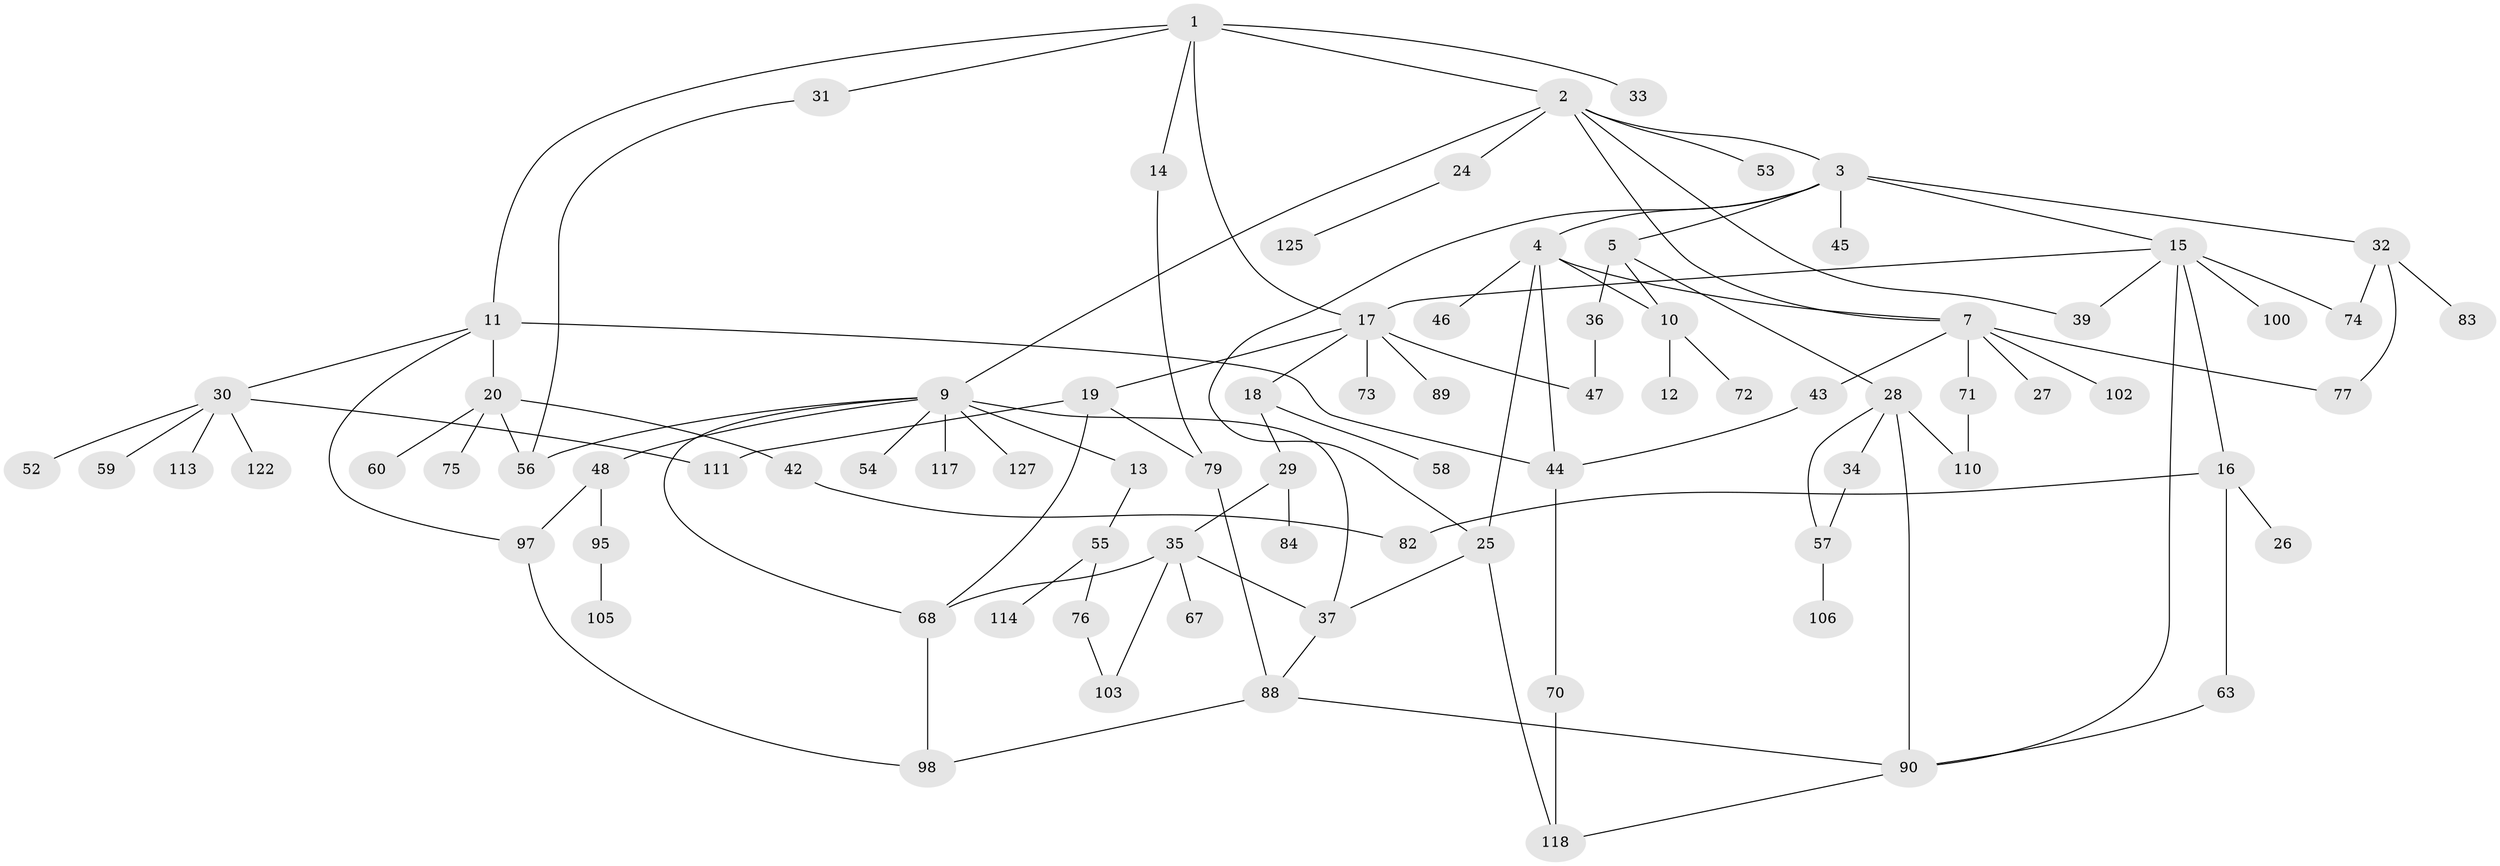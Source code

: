 // original degree distribution, {7: 0.007874015748031496, 6: 0.031496062992125984, 8: 0.023622047244094488, 5: 0.03937007874015748, 3: 0.1732283464566929, 1: 0.31496062992125984, 4: 0.09448818897637795, 2: 0.31496062992125984}
// Generated by graph-tools (version 1.1) at 2025/10/02/27/25 16:10:51]
// undirected, 84 vertices, 114 edges
graph export_dot {
graph [start="1"]
  node [color=gray90,style=filled];
  1 [super="+81"];
  2 [super="+6"];
  3 [super="+8"];
  4 [super="+51"];
  5 [super="+61"];
  7 [super="+109"];
  9 [super="+21"];
  10;
  11 [super="+23"];
  12 [super="+123"];
  13;
  14 [super="+112"];
  15 [super="+41"];
  16 [super="+40"];
  17 [super="+66"];
  18 [super="+49"];
  19 [super="+22"];
  20 [super="+50"];
  24;
  25 [super="+62"];
  26;
  27;
  28 [super="+65"];
  29;
  30 [super="+38"];
  31;
  32 [super="+87"];
  33 [super="+124"];
  34;
  35 [super="+107"];
  36 [super="+116"];
  37 [super="+64"];
  39 [super="+85"];
  42;
  43 [super="+91"];
  44 [super="+94"];
  45;
  46;
  47;
  48 [super="+78"];
  52 [super="+104"];
  53;
  54;
  55;
  56 [super="+126"];
  57 [super="+93"];
  58;
  59;
  60;
  63 [super="+69"];
  67;
  68 [super="+92"];
  70;
  71;
  72;
  73 [super="+80"];
  74;
  75;
  76 [super="+86"];
  77;
  79;
  82 [super="+101"];
  83;
  84;
  88 [super="+120"];
  89 [super="+108"];
  90 [super="+96"];
  95;
  97 [super="+99"];
  98 [super="+115"];
  100;
  102;
  103 [super="+121"];
  105;
  106;
  110 [super="+119"];
  111;
  113;
  114;
  117;
  118;
  122;
  125;
  127;
  1 -- 2;
  1 -- 11;
  1 -- 14;
  1 -- 31;
  1 -- 33;
  1 -- 17;
  2 -- 3;
  2 -- 7;
  2 -- 9;
  2 -- 24;
  2 -- 53;
  2 -- 39;
  3 -- 4;
  3 -- 5;
  3 -- 15;
  3 -- 25;
  3 -- 32;
  3 -- 45;
  4 -- 46;
  4 -- 10;
  4 -- 7;
  4 -- 44;
  4 -- 25;
  5 -- 10;
  5 -- 28;
  5 -- 36;
  7 -- 27;
  7 -- 43;
  7 -- 71;
  7 -- 77;
  7 -- 102;
  9 -- 13;
  9 -- 37;
  9 -- 56;
  9 -- 68;
  9 -- 117;
  9 -- 127;
  9 -- 48;
  9 -- 54;
  10 -- 12;
  10 -- 72;
  11 -- 20;
  11 -- 30;
  11 -- 97;
  11 -- 44;
  13 -- 55;
  14 -- 79;
  15 -- 16;
  15 -- 17;
  15 -- 39;
  15 -- 74;
  15 -- 100;
  15 -- 90;
  16 -- 26;
  16 -- 82;
  16 -- 63;
  17 -- 18;
  17 -- 19;
  17 -- 47;
  17 -- 89;
  17 -- 73;
  18 -- 29;
  18 -- 58;
  19 -- 111;
  19 -- 79;
  19 -- 68;
  20 -- 42;
  20 -- 75;
  20 -- 56;
  20 -- 60;
  24 -- 125;
  25 -- 118;
  25 -- 37;
  28 -- 34;
  28 -- 57;
  28 -- 90;
  28 -- 110;
  29 -- 35;
  29 -- 84;
  30 -- 52;
  30 -- 113;
  30 -- 111;
  30 -- 122;
  30 -- 59;
  31 -- 56;
  32 -- 83;
  32 -- 74;
  32 -- 77;
  34 -- 57;
  35 -- 67;
  35 -- 103;
  35 -- 68;
  35 -- 37;
  36 -- 47;
  37 -- 88;
  42 -- 82;
  43 -- 44;
  44 -- 70;
  48 -- 97;
  48 -- 95;
  55 -- 76;
  55 -- 114;
  57 -- 106;
  63 -- 90;
  68 -- 98;
  70 -- 118;
  71 -- 110;
  76 -- 103;
  79 -- 88;
  88 -- 98;
  88 -- 90;
  90 -- 118;
  95 -- 105;
  97 -- 98;
}
